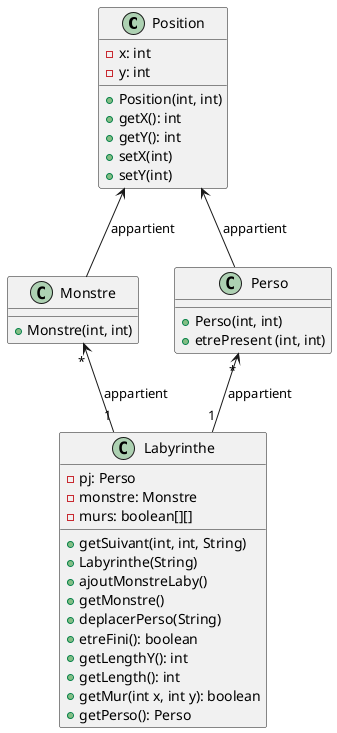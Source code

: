@startuml

class Position{
- x: int
- y: int
+ Position(int, int)
+ getX(): int
+ getY(): int
+ setX(int)
+ setY(int)
}

Position <-- Monstre : appartient

class Monstre{
+ Monstre(int, int)

}

Position <-- Perso : appartient

class Perso{
+ Perso(int, int)
+ etrePresent (int, int)
}

Monstre "*" <-- "1" Labyrinthe : appartient
Perso "*" <-- "1" Labyrinthe : appartient

class Labyrinthe{
- pj: Perso
- monstre: Monstre
- murs: boolean[][]
+ getSuivant(int, int, String)
+ Labyrinthe(String)
+ ajoutMonstreLaby()
+ getMonstre()
+ deplacerPerso(String)
+ etreFini(): boolean
+ getLengthY(): int
+ getLength(): int
+ getMur(int x, int y): boolean
+ getPerso(): Perso
}




@enduml